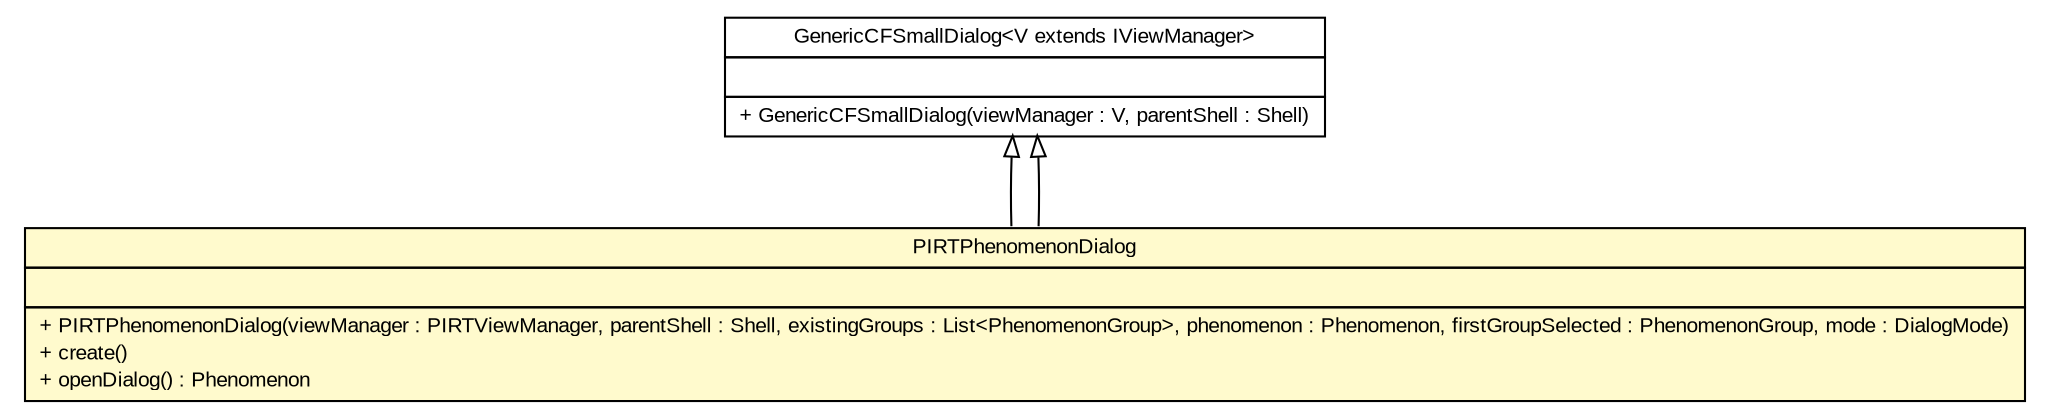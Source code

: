 #!/usr/local/bin/dot
#
# Class diagram 
# Generated by UMLGraph version R5_6-24-gf6e263 (http://www.umlgraph.org/)
#

digraph G {
	edge [fontname="arial",fontsize=10,labelfontname="arial",labelfontsize=10];
	node [fontname="arial",fontsize=10,shape=plaintext];
	nodesep=0.25;
	ranksep=0.5;
	// gov.sandia.cf.parts.dialogs.GenericCFSmallDialog<V extends gov.sandia.cf.parts.ui.IViewManager>
	c335209 [label=<<table title="gov.sandia.cf.parts.dialogs.GenericCFSmallDialog" border="0" cellborder="1" cellspacing="0" cellpadding="2" port="p" href="../../../dialogs/GenericCFSmallDialog.html">
		<tr><td><table border="0" cellspacing="0" cellpadding="1">
<tr><td align="center" balign="center"> GenericCFSmallDialog&lt;V extends IViewManager&gt; </td></tr>
		</table></td></tr>
		<tr><td><table border="0" cellspacing="0" cellpadding="1">
<tr><td align="left" balign="left">  </td></tr>
		</table></td></tr>
		<tr><td><table border="0" cellspacing="0" cellpadding="1">
<tr><td align="left" balign="left"> + GenericCFSmallDialog(viewManager : V, parentShell : Shell) </td></tr>
		</table></td></tr>
		</table>>, URL="../../../dialogs/GenericCFSmallDialog.html", fontname="arial", fontcolor="black", fontsize=10.0];
	// gov.sandia.cf.parts.ui.pirt.dialogs.PIRTPhenomenonDialog
	c335305 [label=<<table title="gov.sandia.cf.parts.ui.pirt.dialogs.PIRTPhenomenonDialog" border="0" cellborder="1" cellspacing="0" cellpadding="2" port="p" bgcolor="lemonChiffon" href="./PIRTPhenomenonDialog.html">
		<tr><td><table border="0" cellspacing="0" cellpadding="1">
<tr><td align="center" balign="center"> PIRTPhenomenonDialog </td></tr>
		</table></td></tr>
		<tr><td><table border="0" cellspacing="0" cellpadding="1">
<tr><td align="left" balign="left">  </td></tr>
		</table></td></tr>
		<tr><td><table border="0" cellspacing="0" cellpadding="1">
<tr><td align="left" balign="left"> + PIRTPhenomenonDialog(viewManager : PIRTViewManager, parentShell : Shell, existingGroups : List&lt;PhenomenonGroup&gt;, phenomenon : Phenomenon, firstGroupSelected : PhenomenonGroup, mode : DialogMode) </td></tr>
<tr><td align="left" balign="left"> + create() </td></tr>
<tr><td align="left" balign="left"> + openDialog() : Phenomenon </td></tr>
		</table></td></tr>
		</table>>, URL="./PIRTPhenomenonDialog.html", fontname="arial", fontcolor="black", fontsize=10.0];
	//gov.sandia.cf.parts.ui.pirt.dialogs.PIRTPhenomenonDialog extends gov.sandia.cf.parts.dialogs.GenericCFSmallDialog<gov.sandia.cf.parts.ui.pirt.PIRTViewManager>
	c335209:p -> c335305:p [dir=back,arrowtail=empty];
	//gov.sandia.cf.parts.ui.pirt.dialogs.PIRTPhenomenonDialog extends gov.sandia.cf.parts.dialogs.GenericCFSmallDialog<gov.sandia.cf.parts.ui.pirt.PIRTViewManager>
	c335209:p -> c335305:p [dir=back,arrowtail=empty];
}

